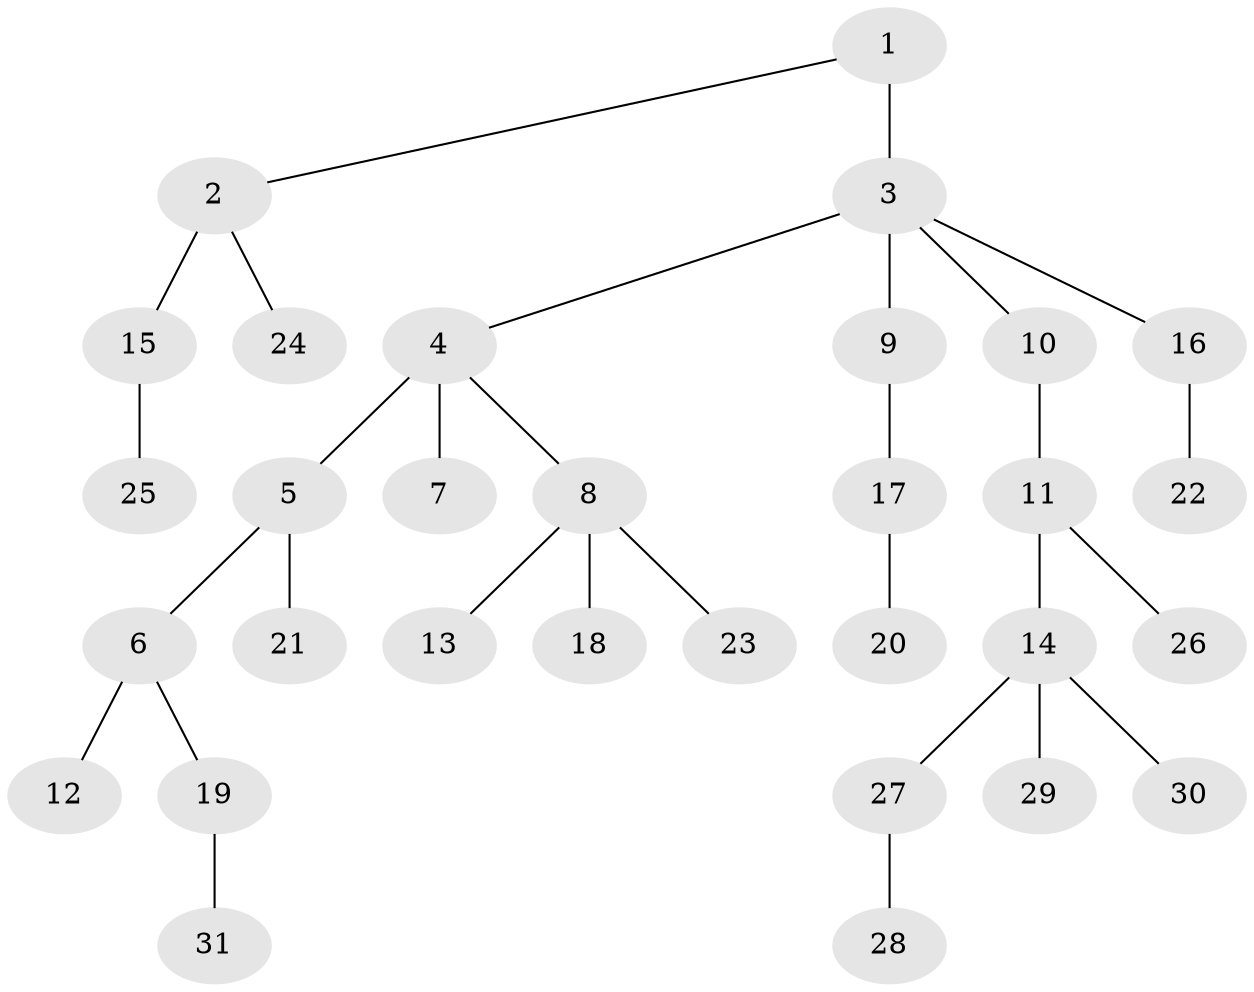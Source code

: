 // original degree distribution, {4: 0.06451612903225806, 3: 0.04838709677419355, 5: 0.06451612903225806, 6: 0.016129032258064516, 2: 0.3709677419354839, 1: 0.43548387096774194}
// Generated by graph-tools (version 1.1) at 2025/34/03/09/25 02:34:32]
// undirected, 31 vertices, 30 edges
graph export_dot {
graph [start="1"]
  node [color=gray90,style=filled];
  1;
  2;
  3;
  4;
  5;
  6;
  7;
  8;
  9;
  10;
  11;
  12;
  13;
  14;
  15;
  16;
  17;
  18;
  19;
  20;
  21;
  22;
  23;
  24;
  25;
  26;
  27;
  28;
  29;
  30;
  31;
  1 -- 2 [weight=1.0];
  1 -- 3 [weight=2.0];
  2 -- 15 [weight=2.0];
  2 -- 24 [weight=1.0];
  3 -- 4 [weight=1.0];
  3 -- 9 [weight=1.0];
  3 -- 10 [weight=1.0];
  3 -- 16 [weight=1.0];
  4 -- 5 [weight=2.0];
  4 -- 7 [weight=1.0];
  4 -- 8 [weight=1.0];
  5 -- 6 [weight=2.0];
  5 -- 21 [weight=1.0];
  6 -- 12 [weight=1.0];
  6 -- 19 [weight=1.0];
  8 -- 13 [weight=1.0];
  8 -- 18 [weight=1.0];
  8 -- 23 [weight=2.0];
  9 -- 17 [weight=2.0];
  10 -- 11 [weight=2.0];
  11 -- 14 [weight=1.0];
  11 -- 26 [weight=1.0];
  14 -- 27 [weight=1.0];
  14 -- 29 [weight=1.0];
  14 -- 30 [weight=1.0];
  15 -- 25 [weight=1.0];
  16 -- 22 [weight=1.0];
  17 -- 20 [weight=1.0];
  19 -- 31 [weight=1.0];
  27 -- 28 [weight=1.0];
}
